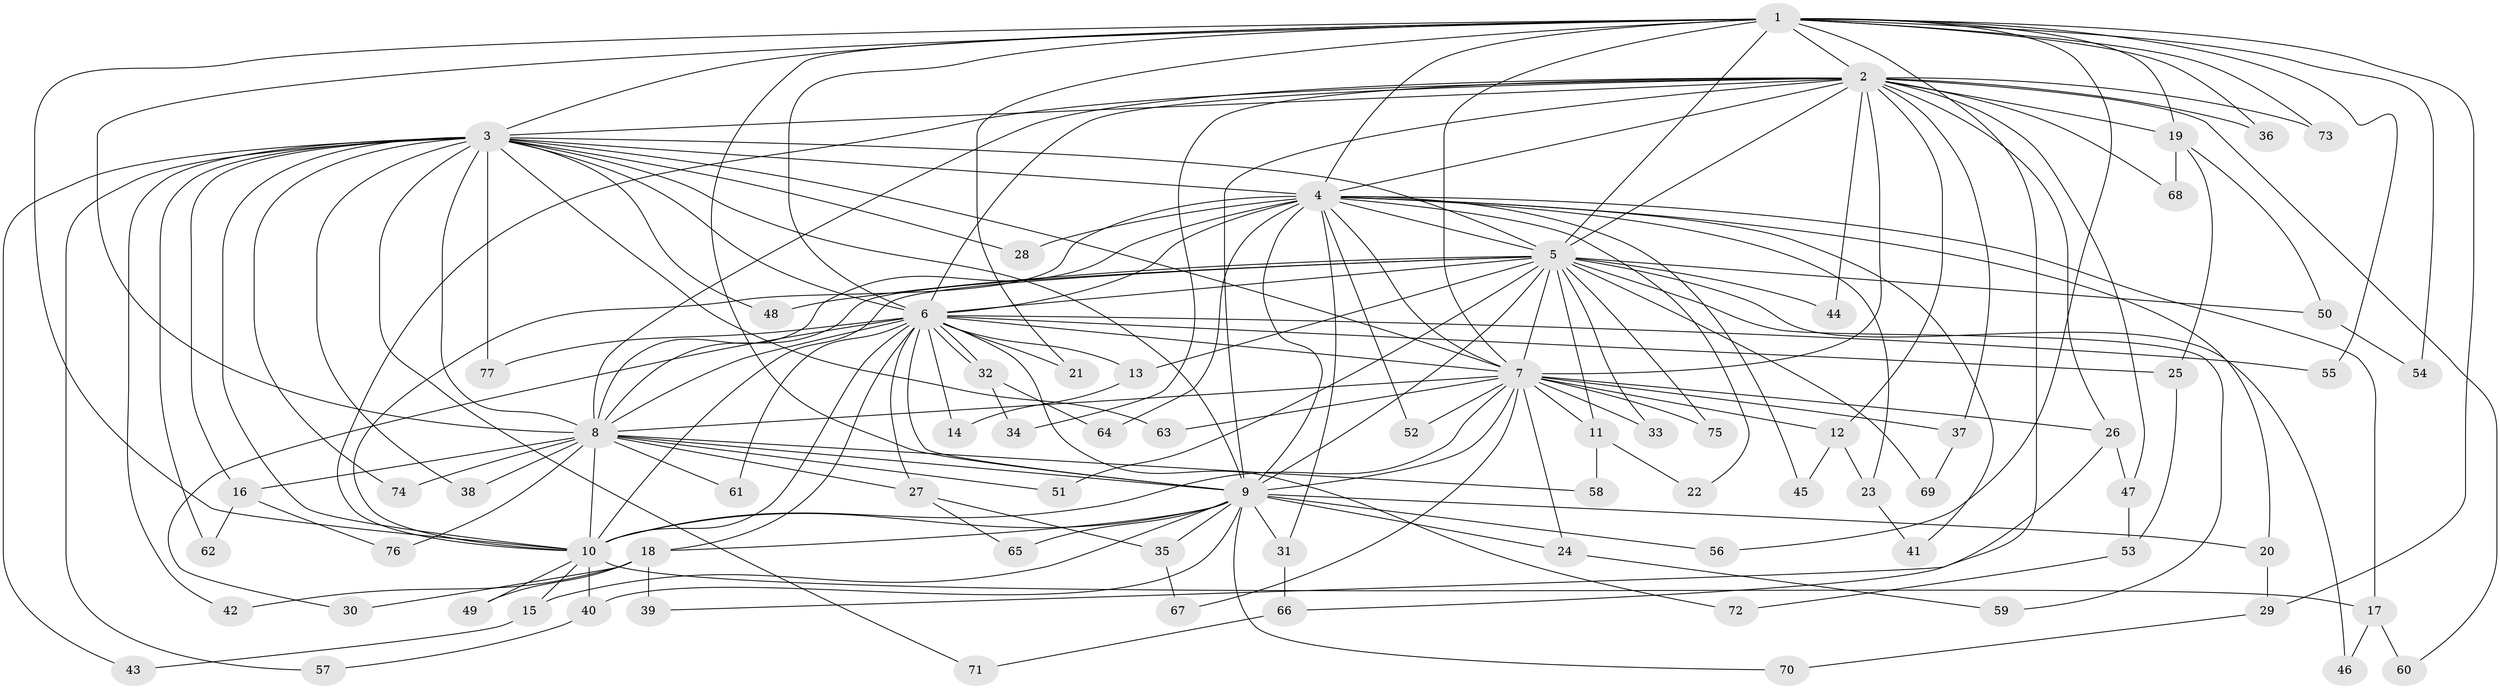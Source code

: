 // coarse degree distribution, {17: 0.09259259259259259, 20: 0.018518518518518517, 19: 0.05555555555555555, 13: 0.018518518518518517, 2: 0.4074074074074074, 3: 0.2777777777777778, 4: 0.1111111111111111, 6: 0.018518518518518517}
// Generated by graph-tools (version 1.1) at 2025/36/03/04/25 23:36:20]
// undirected, 77 vertices, 179 edges
graph export_dot {
  node [color=gray90,style=filled];
  1;
  2;
  3;
  4;
  5;
  6;
  7;
  8;
  9;
  10;
  11;
  12;
  13;
  14;
  15;
  16;
  17;
  18;
  19;
  20;
  21;
  22;
  23;
  24;
  25;
  26;
  27;
  28;
  29;
  30;
  31;
  32;
  33;
  34;
  35;
  36;
  37;
  38;
  39;
  40;
  41;
  42;
  43;
  44;
  45;
  46;
  47;
  48;
  49;
  50;
  51;
  52;
  53;
  54;
  55;
  56;
  57;
  58;
  59;
  60;
  61;
  62;
  63;
  64;
  65;
  66;
  67;
  68;
  69;
  70;
  71;
  72;
  73;
  74;
  75;
  76;
  77;
  1 -- 2;
  1 -- 3;
  1 -- 4;
  1 -- 5;
  1 -- 6;
  1 -- 7;
  1 -- 8;
  1 -- 9;
  1 -- 10;
  1 -- 19;
  1 -- 21;
  1 -- 29;
  1 -- 36;
  1 -- 54;
  1 -- 55;
  1 -- 56;
  1 -- 66;
  1 -- 73;
  2 -- 3;
  2 -- 4;
  2 -- 5;
  2 -- 6;
  2 -- 7;
  2 -- 8;
  2 -- 9;
  2 -- 10;
  2 -- 12;
  2 -- 19;
  2 -- 26;
  2 -- 34;
  2 -- 36;
  2 -- 37;
  2 -- 44;
  2 -- 47;
  2 -- 60;
  2 -- 68;
  2 -- 73;
  3 -- 4;
  3 -- 5;
  3 -- 6;
  3 -- 7;
  3 -- 8;
  3 -- 9;
  3 -- 10;
  3 -- 16;
  3 -- 28;
  3 -- 38;
  3 -- 42;
  3 -- 43;
  3 -- 48;
  3 -- 57;
  3 -- 62;
  3 -- 63;
  3 -- 71;
  3 -- 74;
  3 -- 77;
  4 -- 5;
  4 -- 6;
  4 -- 7;
  4 -- 8;
  4 -- 9;
  4 -- 10;
  4 -- 17;
  4 -- 20;
  4 -- 22;
  4 -- 23;
  4 -- 28;
  4 -- 31;
  4 -- 41;
  4 -- 45;
  4 -- 52;
  4 -- 64;
  5 -- 6;
  5 -- 7;
  5 -- 8;
  5 -- 9;
  5 -- 10;
  5 -- 11;
  5 -- 13;
  5 -- 33;
  5 -- 44;
  5 -- 46;
  5 -- 48;
  5 -- 50;
  5 -- 51;
  5 -- 59;
  5 -- 69;
  5 -- 75;
  6 -- 7;
  6 -- 8;
  6 -- 9;
  6 -- 10;
  6 -- 13;
  6 -- 14;
  6 -- 18;
  6 -- 21;
  6 -- 25;
  6 -- 27;
  6 -- 30;
  6 -- 32;
  6 -- 32;
  6 -- 55;
  6 -- 61;
  6 -- 72;
  6 -- 77;
  7 -- 8;
  7 -- 9;
  7 -- 10;
  7 -- 11;
  7 -- 12;
  7 -- 24;
  7 -- 26;
  7 -- 33;
  7 -- 37;
  7 -- 52;
  7 -- 63;
  7 -- 67;
  7 -- 75;
  8 -- 9;
  8 -- 10;
  8 -- 16;
  8 -- 27;
  8 -- 38;
  8 -- 51;
  8 -- 58;
  8 -- 61;
  8 -- 74;
  8 -- 76;
  9 -- 10;
  9 -- 15;
  9 -- 18;
  9 -- 20;
  9 -- 24;
  9 -- 31;
  9 -- 35;
  9 -- 40;
  9 -- 56;
  9 -- 65;
  9 -- 70;
  10 -- 15;
  10 -- 17;
  10 -- 40;
  10 -- 49;
  11 -- 22;
  11 -- 58;
  12 -- 23;
  12 -- 45;
  13 -- 14;
  15 -- 43;
  16 -- 62;
  16 -- 76;
  17 -- 46;
  17 -- 60;
  18 -- 30;
  18 -- 39;
  18 -- 42;
  18 -- 49;
  19 -- 25;
  19 -- 50;
  19 -- 68;
  20 -- 29;
  23 -- 41;
  24 -- 59;
  25 -- 53;
  26 -- 39;
  26 -- 47;
  27 -- 35;
  27 -- 65;
  29 -- 70;
  31 -- 66;
  32 -- 34;
  32 -- 64;
  35 -- 67;
  37 -- 69;
  40 -- 57;
  47 -- 53;
  50 -- 54;
  53 -- 72;
  66 -- 71;
}
